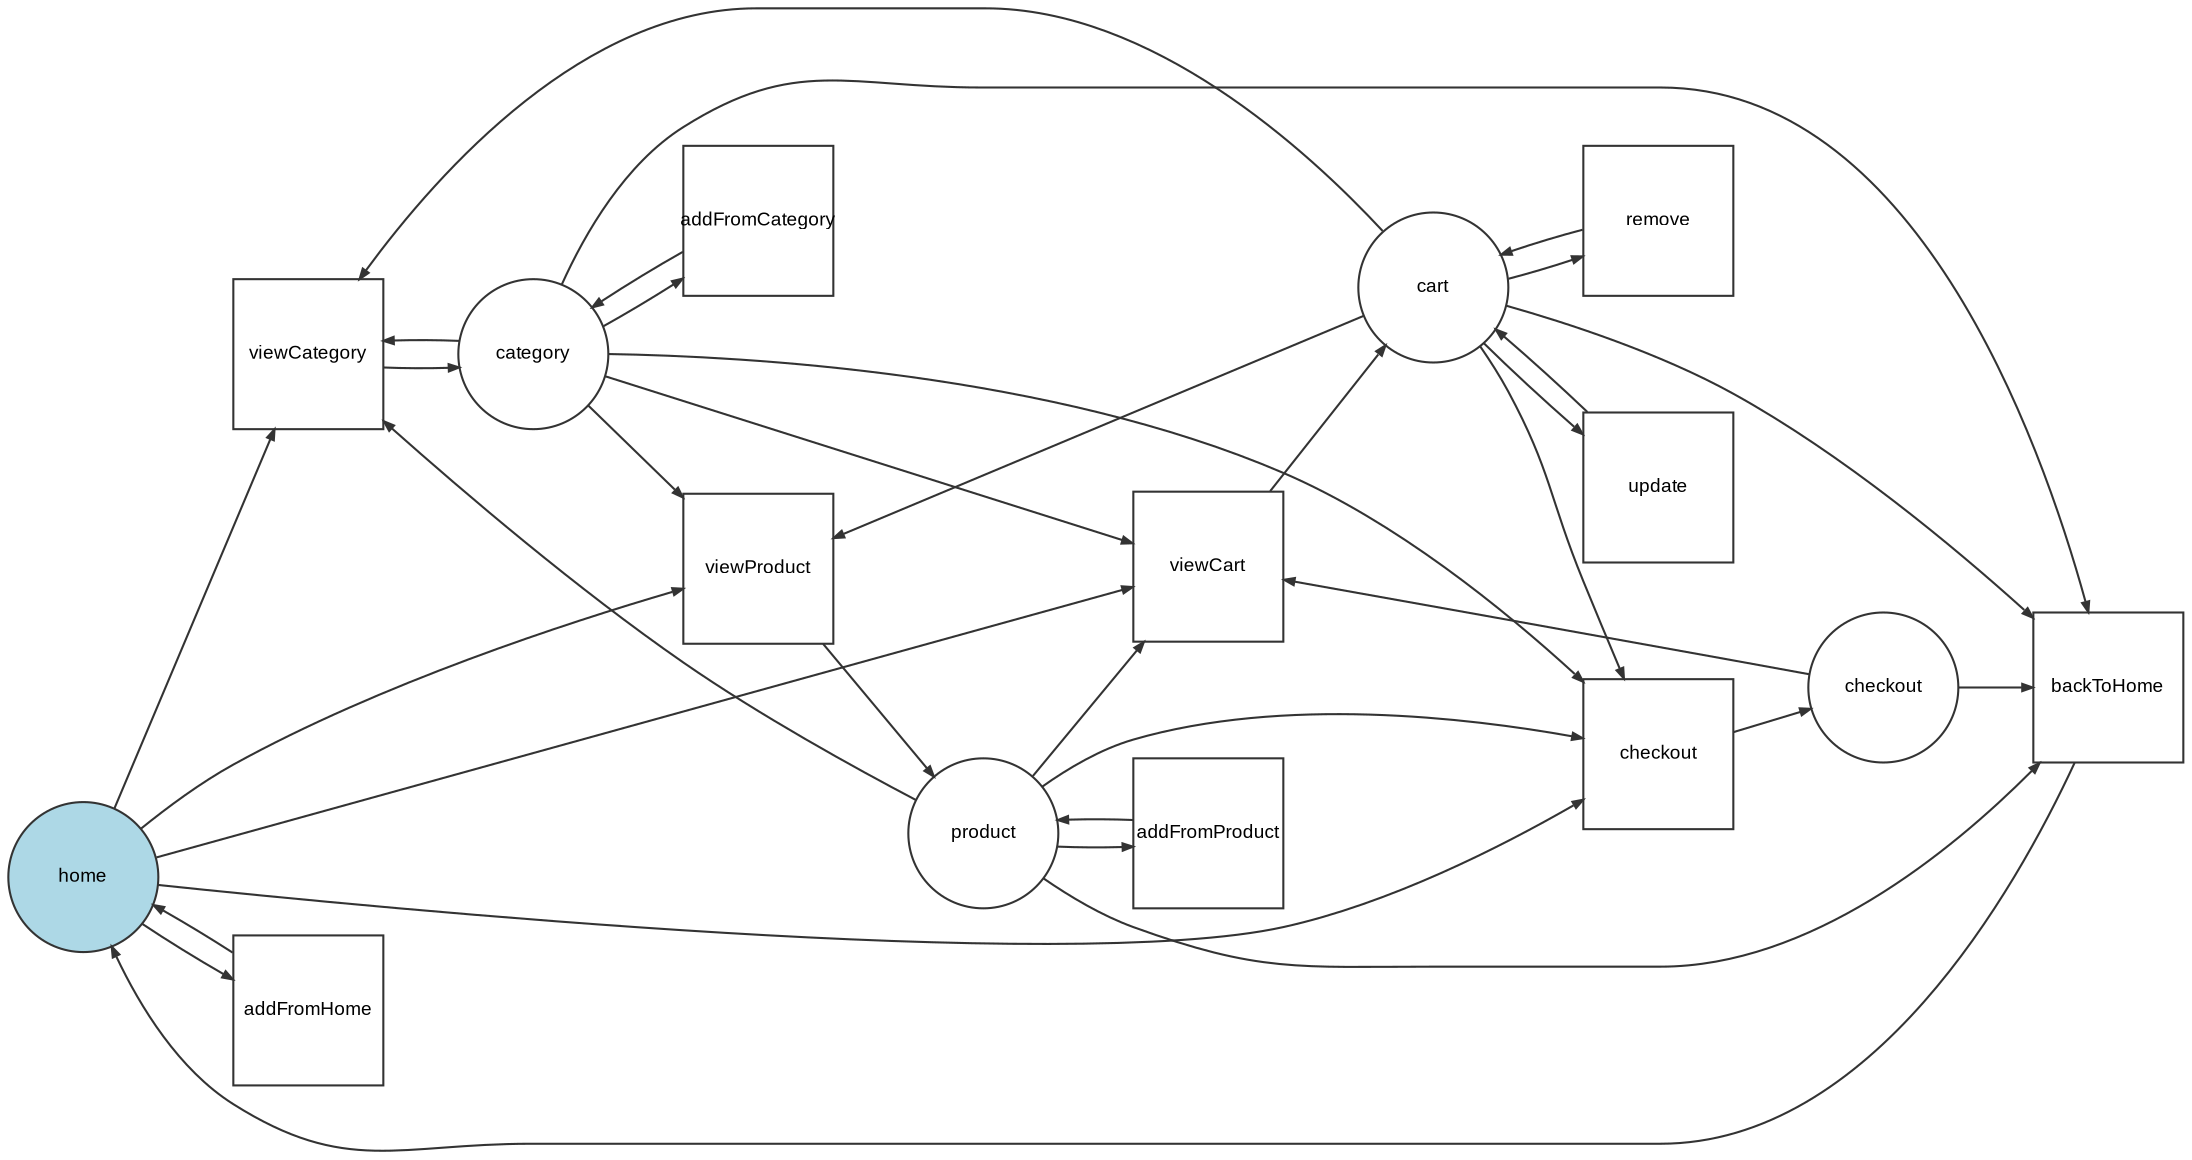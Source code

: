 digraph workflow {
  ratio="compress" rankdir="LR"
  node [fontsize="9" fontname="Arial" color="#333333" fillcolor="lightblue" fixedsize="1" width="1"];
  edge [fontsize="9" fontname="Arial" color="#333333" arrowhead="normal" arrowsize="0.5"];

  place_home [label="home", shape=circle, style="filled"];
  place_category [label="category", shape=circle];
  place_product [label="product", shape=circle];
  place_cart [label="cart", shape=circle];
  place_checkout [label="checkout", shape=circle];
  transition_viewcategory [label="viewCategory", shape=box, shape="box", regular="1"];
  transition_viewproduct [label="viewProduct", shape=box, shape="box", regular="1"];
  transition_viewcart [label="viewCart", shape=box, shape="box", regular="1"];
  transition_checkout [label="checkout", shape=box, shape="box", regular="1"];
  transition_backtohome [label="backToHome", shape=box, shape="box", regular="1"];
  transition_update [label="update", shape=box, shape="box", regular="1"];
  transition_remove [label="remove", shape=box, shape="box", regular="1"];
  transition_addfromhome [label="addFromHome", shape=box, shape="box", regular="1"];
  transition_addfromcategory [label="addFromCategory", shape=box, shape="box", regular="1"];
  transition_addfromproduct [label="addFromProduct", shape=box, shape="box", regular="1"];
  place_home -> transition_viewcategory [style="solid"];
  place_category -> transition_viewcategory [style="solid"];
  place_product -> transition_viewcategory [style="solid"];
  place_cart -> transition_viewcategory [style="solid"];
  transition_viewcategory -> place_category [style="solid"];
  place_home -> transition_viewproduct [style="solid"];
  place_category -> transition_viewproduct [style="solid"];
  place_cart -> transition_viewproduct [style="solid"];
  transition_viewproduct -> place_product [style="solid"];
  place_home -> transition_viewcart [style="solid"];
  place_category -> transition_viewcart [style="solid"];
  place_product -> transition_viewcart [style="solid"];
  place_checkout -> transition_viewcart [style="solid"];
  transition_viewcart -> place_cart [style="solid"];
  place_home -> transition_checkout [style="solid"];
  place_category -> transition_checkout [style="solid"];
  place_product -> transition_checkout [style="solid"];
  place_cart -> transition_checkout [style="solid"];
  transition_checkout -> place_checkout [style="solid"];
  place_category -> transition_backtohome [style="solid"];
  place_product -> transition_backtohome [style="solid"];
  place_cart -> transition_backtohome [style="solid"];
  place_checkout -> transition_backtohome [style="solid"];
  transition_backtohome -> place_home [style="solid"];
  place_cart -> transition_update [style="solid"];
  transition_update -> place_cart [style="solid"];
  place_cart -> transition_remove [style="solid"];
  transition_remove -> place_cart [style="solid"];
  place_home -> transition_addfromhome [style="solid"];
  transition_addfromhome -> place_home [style="solid"];
  place_category -> transition_addfromcategory [style="solid"];
  transition_addfromcategory -> place_category [style="solid"];
  place_product -> transition_addfromproduct [style="solid"];
  transition_addfromproduct -> place_product [style="solid"];
}
